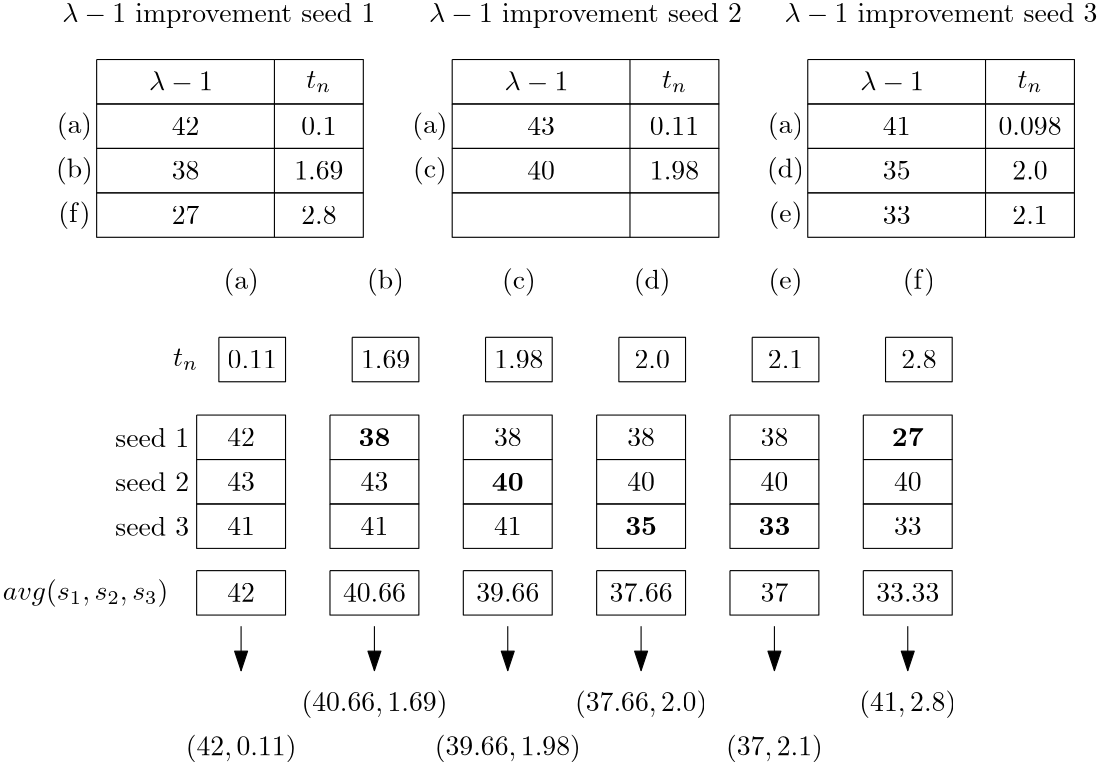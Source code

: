 <?xml version="1.0"?>
<!DOCTYPE ipe SYSTEM "ipe.dtd">
<ipe version="70206" creator="Ipe 7.2.7">
<info created="D:20171012151220" modified="D:20171012151220"/>
<ipestyle name="basic">
<symbol name="arrow/arc(spx)">
<path stroke="sym-stroke" fill="sym-stroke" pen="sym-pen">
0 0 m
-1 0.333 l
-1 -0.333 l
h
</path>
</symbol>
<symbol name="arrow/farc(spx)">
<path stroke="sym-stroke" fill="white" pen="sym-pen">
0 0 m
-1 0.333 l
-1 -0.333 l
h
</path>
</symbol>
<symbol name="arrow/ptarc(spx)">
<path stroke="sym-stroke" fill="sym-stroke" pen="sym-pen">
0 0 m
-1 0.333 l
-0.8 0 l
-1 -0.333 l
h
</path>
</symbol>
<symbol name="arrow/fptarc(spx)">
<path stroke="sym-stroke" fill="white" pen="sym-pen">
0 0 m
-1 0.333 l
-0.8 0 l
-1 -0.333 l
h
</path>
</symbol>
<symbol name="mark/circle(sx)" transformations="translations">
<path fill="sym-stroke">
0.6 0 0 0.6 0 0 e
0.4 0 0 0.4 0 0 e
</path>
</symbol>
<symbol name="mark/disk(sx)" transformations="translations">
<path fill="sym-stroke">
0.6 0 0 0.6 0 0 e
</path>
</symbol>
<symbol name="mark/fdisk(sfx)" transformations="translations">
<group>
<path fill="sym-fill">
0.5 0 0 0.5 0 0 e
</path>
<path fill="sym-stroke" fillrule="eofill">
0.6 0 0 0.6 0 0 e
0.4 0 0 0.4 0 0 e
</path>
</group>
</symbol>
<symbol name="mark/box(sx)" transformations="translations">
<path fill="sym-stroke" fillrule="eofill">
-0.6 -0.6 m
0.6 -0.6 l
0.6 0.6 l
-0.6 0.6 l
h
-0.4 -0.4 m
0.4 -0.4 l
0.4 0.4 l
-0.4 0.4 l
h
</path>
</symbol>
<symbol name="mark/square(sx)" transformations="translations">
<path fill="sym-stroke">
-0.6 -0.6 m
0.6 -0.6 l
0.6 0.6 l
-0.6 0.6 l
h
</path>
</symbol>
<symbol name="mark/fsquare(sfx)" transformations="translations">
<group>
<path fill="sym-fill">
-0.5 -0.5 m
0.5 -0.5 l
0.5 0.5 l
-0.5 0.5 l
h
</path>
<path fill="sym-stroke" fillrule="eofill">
-0.6 -0.6 m
0.6 -0.6 l
0.6 0.6 l
-0.6 0.6 l
h
-0.4 -0.4 m
0.4 -0.4 l
0.4 0.4 l
-0.4 0.4 l
h
</path>
</group>
</symbol>
<symbol name="mark/cross(sx)" transformations="translations">
<group>
<path fill="sym-stroke">
-0.43 -0.57 m
0.57 0.43 l
0.43 0.57 l
-0.57 -0.43 l
h
</path>
<path fill="sym-stroke">
-0.43 0.57 m
0.57 -0.43 l
0.43 -0.57 l
-0.57 0.43 l
h
</path>
</group>
</symbol>
<symbol name="arrow/fnormal(spx)">
<path stroke="sym-stroke" fill="white" pen="sym-pen">
0 0 m
-1 0.333 l
-1 -0.333 l
h
</path>
</symbol>
<symbol name="arrow/pointed(spx)">
<path stroke="sym-stroke" fill="sym-stroke" pen="sym-pen">
0 0 m
-1 0.333 l
-0.8 0 l
-1 -0.333 l
h
</path>
</symbol>
<symbol name="arrow/fpointed(spx)">
<path stroke="sym-stroke" fill="white" pen="sym-pen">
0 0 m
-1 0.333 l
-0.8 0 l
-1 -0.333 l
h
</path>
</symbol>
<symbol name="arrow/linear(spx)">
<path stroke="sym-stroke" pen="sym-pen">
-1 0.333 m
0 0 l
-1 -0.333 l
</path>
</symbol>
<symbol name="arrow/fdouble(spx)">
<path stroke="sym-stroke" fill="white" pen="sym-pen">
0 0 m
-1 0.333 l
-1 -0.333 l
h
-1 0 m
-2 0.333 l
-2 -0.333 l
h
</path>
</symbol>
<symbol name="arrow/double(spx)">
<path stroke="sym-stroke" fill="sym-stroke" pen="sym-pen">
0 0 m
-1 0.333 l
-1 -0.333 l
h
-1 0 m
-2 0.333 l
-2 -0.333 l
h
</path>
</symbol>
<pen name="heavier" value="0.8"/>
<pen name="fat" value="1.2"/>
<pen name="ultrafat" value="2"/>
<symbolsize name="large" value="5"/>
<symbolsize name="small" value="2"/>
<symbolsize name="tiny" value="1.1"/>
<arrowsize name="large" value="10"/>
<arrowsize name="small" value="5"/>
<arrowsize name="tiny" value="3"/>
<color name="red" value="1 0 0"/>
<color name="green" value="0 1 0"/>
<color name="blue" value="0 0 1"/>
<color name="yellow" value="1 1 0"/>
<color name="orange" value="1 0.647 0"/>
<color name="gold" value="1 0.843 0"/>
<color name="purple" value="0.627 0.125 0.941"/>
<color name="gray" value="0.745"/>
<color name="brown" value="0.647 0.165 0.165"/>
<color name="navy" value="0 0 0.502"/>
<color name="pink" value="1 0.753 0.796"/>
<color name="seagreen" value="0.18 0.545 0.341"/>
<color name="turquoise" value="0.251 0.878 0.816"/>
<color name="violet" value="0.933 0.51 0.933"/>
<color name="darkblue" value="0 0 0.545"/>
<color name="darkcyan" value="0 0.545 0.545"/>
<color name="darkgray" value="0.663"/>
<color name="darkgreen" value="0 0.392 0"/>
<color name="darkmagenta" value="0.545 0 0.545"/>
<color name="darkorange" value="1 0.549 0"/>
<color name="darkred" value="0.545 0 0"/>
<color name="lightblue" value="0.678 0.847 0.902"/>
<color name="lightcyan" value="0.878 1 1"/>
<color name="lightgray" value="0.827"/>
<color name="lightgreen" value="0.565 0.933 0.565"/>
<color name="lightyellow" value="1 1 0.878"/>
<dashstyle name="dashed" value="[4] 0"/>
<dashstyle name="dotted" value="[1 3] 0"/>
<dashstyle name="dash dotted" value="[4 2 1 2] 0"/>
<dashstyle name="dash dot dotted" value="[4 2 1 2 1 2] 0"/>
<textsize name="large" value="\large"/>
<textsize name="Large" value="\Large"/>
<textsize name="LARGE" value="\LARGE"/>
<textsize name="huge" value="\huge"/>
<textsize name="Huge" value="\Huge"/>
<textsize name="small" value="\small"/>
<textsize name="footnote" value="\footnotesize"/>
<textsize name="tiny" value="\tiny"/>
<textstyle name="center" begin="\begin{center}" end="\end{center}"/>
<textstyle name="itemize" begin="\begin{itemize}" end="\end{itemize}"/>
<textstyle name="item" begin="\begin{itemize}\item{}" end="\end{itemize}"/>
<gridsize name="4 pts" value="4"/>
<gridsize name="8 pts (~3 mm)" value="8"/>
<gridsize name="16 pts (~6 mm)" value="16"/>
<gridsize name="32 pts (~12 mm)" value="32"/>
<gridsize name="10 pts (~3.5 mm)" value="10"/>
<gridsize name="20 pts (~7 mm)" value="20"/>
<gridsize name="14 pts (~5 mm)" value="14"/>
<gridsize name="28 pts (~10 mm)" value="28"/>
<gridsize name="56 pts (~20 mm)" value="56"/>
<anglesize name="90 deg" value="90"/>
<anglesize name="60 deg" value="60"/>
<anglesize name="45 deg" value="45"/>
<anglesize name="30 deg" value="30"/>
<anglesize name="22.5 deg" value="22.5"/>
<opacity name="10%" value="0.1"/>
<opacity name="30%" value="0.3"/>
<opacity name="50%" value="0.5"/>
<opacity name="75%" value="0.75"/>
<tiling name="falling" angle="-60" step="4" width="1"/>
<tiling name="rising" angle="30" step="4" width="1"/>
</ipestyle>
<page>
<layer name="alpha"/>
<view layers="alpha" active="alpha"/>
<path layer="alpha" stroke="black">
48 752 m
112 752 l
112 736 l
48 736 l
48 752 l
</path>
<path stroke="black">
112 752 m
144 752 l
144 736 l
112 736 l
112 736 l
</path>
<path matrix="1 0 0 1 0 -16" stroke="black">
48 752 m
112 752 l
112 736 l
48 736 l
48 752 l
</path>
<path matrix="1 0 0 1 0 -16" stroke="black">
112 752 m
144 752 l
144 736 l
112 736 l
112 736 l
</path>
<text transformations="translations" pos="80 744" stroke="black" type="label" width="26.29" height="6.919" depth="0.83" halign="center" valign="center">$\lambda - 1$
</text>
<text transformations="translations" pos="128 744" stroke="black" type="label" width="9.021" height="6.132" depth="1.49" halign="center" valign="center">$t_n$</text>
<path matrix="1 0 0 1 0 -32" stroke="black">
48 752 m
112 752 l
112 736 l
48 736 l
48 752 l
</path>
<path matrix="1 0 0 1 0 -32" stroke="black">
112 752 m
144 752 l
144 736 l
112 736 l
112 736 l
</path>
<path matrix="1 0 0 1 0 -48" stroke="black">
48 752 m
112 752 l
112 736 l
48 736 l
48 752 l
</path>
<path matrix="1 0 0 1 0 -48" stroke="black">
112 752 m
144 752 l
144 736 l
112 736 l
112 736 l
</path>
<path matrix="1 0 0 1 128 0" stroke="black">
48 752 m
112 752 l
112 736 l
48 736 l
48 752 l
</path>
<path matrix="1 0 0 1 128 0" stroke="black">
112 752 m
144 752 l
144 736 l
112 736 l
112 736 l
</path>
<path matrix="1 0 0 1 128 -16" stroke="black">
48 752 m
112 752 l
112 736 l
48 736 l
48 752 l
</path>
<path matrix="1 0 0 1 128 -16" stroke="black">
112 752 m
144 752 l
144 736 l
112 736 l
112 736 l
</path>
<text matrix="1 0 0 1 128 0" transformations="translations" pos="80 744" stroke="black" type="label" width="26.29" height="6.919" depth="0.83" halign="center" valign="center">$\lambda - 1$
</text>
<text matrix="1 0 0 1 128 0" transformations="translations" pos="128 744" stroke="black" type="label" width="9.021" height="6.132" depth="1.49" halign="center" valign="center" style="math">t_n</text>
<path matrix="1 0 0 1 128 -32" stroke="black">
48 752 m
112 752 l
112 736 l
48 736 l
48 752 l
</path>
<path matrix="1 0 0 1 128 -32" stroke="black">
112 752 m
144 752 l
144 736 l
112 736 l
112 736 l
</path>
<path matrix="1 0 0 1 128 -48" stroke="black">
48 752 m
112 752 l
112 736 l
48 736 l
48 752 l
</path>
<path matrix="1 0 0 1 128 -48" stroke="black">
112 752 m
144 752 l
144 736 l
112 736 l
112 736 l
</path>
<path matrix="1 0 0 1 256 0" stroke="black">
48 752 m
112 752 l
112 736 l
48 736 l
48 752 l
</path>
<path matrix="1 0 0 1 256 0" stroke="black">
112 752 m
144 752 l
144 736 l
112 736 l
112 736 l
</path>
<path matrix="1 0 0 1 256 -16" stroke="black">
48 752 m
112 752 l
112 736 l
48 736 l
48 752 l
</path>
<path matrix="1 0 0 1 256 -16" stroke="black">
112 752 m
144 752 l
144 736 l
112 736 l
112 736 l
</path>
<text matrix="1 0 0 1 256 0" transformations="translations" pos="80 744" stroke="black" type="label" width="26.29" height="6.919" depth="0.83" halign="center" valign="center">$\lambda - 1$
</text>
<text matrix="1 0 0 1 256 0" transformations="translations" pos="128 744" stroke="black" type="label" width="9.021" height="6.132" depth="1.49" halign="center" valign="center" style="math">t_n</text>
<path matrix="1 0 0 1 256 -32" stroke="black">
48 752 m
112 752 l
112 736 l
48 736 l
48 752 l
</path>
<path matrix="1 0 0 1 256 -32" stroke="black">
112 752 m
144 752 l
144 736 l
112 736 l
112 736 l
</path>
<path matrix="1 0 0 1 256 -48" stroke="black">
48 752 m
112 752 l
112 736 l
48 736 l
48 752 l
</path>
<path matrix="1 0 0 1 256 -48" stroke="black">
112 752 m
144 752 l
144 736 l
112 736 l
112 736 l
</path>
<text transformations="translations" pos="80 728" stroke="black" type="label" width="9.963" height="6.42" depth="0" halign="center" valign="center">42</text>
<text transformations="translations" pos="80 728" stroke="black" type="label" width="0" height="0" depth="0" valign="baseline"></text>
<text transformations="translations" pos="128 728" stroke="black" type="label" width="12.73" height="6.42" depth="0" halign="center" valign="center">0.1</text>
<text matrix="1 0 0 1 0 -4" transformations="translations" pos="80 716" stroke="black" type="label" width="9.963" height="6.42" depth="0" halign="center" valign="center">38</text>
<text transformations="translations" pos="128 712" stroke="black" type="label" width="17.711" height="6.42" depth="0" halign="center" valign="center">1.69</text>
<text matrix="1 0 0 1 16 0" transformations="translations" pos="192 728" stroke="black" type="label" width="9.963" height="6.42" depth="0" halign="center" valign="center">43</text>
<text matrix="1 0 0 1 32 0" transformations="translations" pos="304 728" stroke="black" type="label" width="9.963" height="6.42" depth="0" halign="center" valign="center">41</text>
<text matrix="1 0 0 1 16 0" transformations="translations" pos="192 712" stroke="black" type="label" width="9.963" height="6.42" depth="0" halign="center" valign="center">40</text>
<text matrix="1 0 0 1 32 0" transformations="translations" pos="304 712" stroke="black" type="label" width="9.963" height="6.42" depth="0" halign="center" valign="center">35</text>
<text matrix="1 0 0 1 16 0" transformations="translations" pos="240 728" stroke="black" type="label" width="17.711" height="6.42" depth="0" halign="center" valign="center">0.11</text>
<text matrix="1 0 0 1 32 0" transformations="translations" pos="352 728" stroke="black" type="label" width="22.693" height="6.42" depth="0" halign="center" valign="center">0.098</text>
<text matrix="1 0 0 1 16 0" transformations="translations" pos="240 712" stroke="black" type="label" width="17.711" height="6.42" depth="0" halign="center" valign="center">1.98</text>
<text matrix="1 0 0 1 32 0" transformations="translations" pos="352 712" stroke="black" type="label" width="12.73" height="6.42" depth="0" halign="center" valign="center">2.0</text>
<text transformations="translations" pos="80 696" stroke="black" type="label" width="9.963" height="6.42" depth="0" halign="center" valign="center">27</text>
<text transformations="translations" pos="128 696" stroke="black" type="label" width="12.73" height="6.42" depth="0" halign="center" valign="center">2.8</text>
<text transformations="translations" pos="40 728" stroke="black" type="label" width="12.73" height="7.473" depth="2.49" halign="center" valign="center">(a)</text>
<text matrix="1 0 0 1 128 0" transformations="translations" pos="40 728" stroke="black" type="label" width="12.73" height="7.473" depth="2.49" halign="center" valign="center">(a)</text>
<text matrix="1 0 0 1 256 0" transformations="translations" pos="40 728" stroke="black" type="label" width="12.73" height="7.473" depth="2.49" halign="center" valign="center">(a)</text>
<text transformations="translations" pos="40 712" stroke="black" type="label" width="13.284" height="7.473" depth="2.49" halign="center" valign="center">(b)</text>
<text matrix="1 0 0 1 128 0" transformations="translations" pos="40 712" stroke="black" type="label" width="12.177" height="7.473" depth="2.49" halign="center" valign="center">(c)</text>
<text matrix="1 0 0 1 256 0" transformations="translations" pos="40 712" stroke="black" type="label" width="13.284" height="7.473" depth="2.49" halign="center" valign="center">(d)</text>
<text matrix="1 0 0 1 0 -16" transformations="translations" pos="40 712" stroke="black" type="label" width="11.568" height="7.473" depth="2.49" halign="center" valign="center">(f)</text>
<text matrix="1 0 0 1 256 -16" transformations="translations" pos="40 712" stroke="black" type="label" width="12.177" height="7.473" depth="2.49" halign="center" valign="center">(e)</text>
<text transformations="translations" pos="336 696" stroke="black" type="label" width="9.963" height="6.42" depth="0" halign="center" valign="center">33</text>
<text transformations="translations" pos="384 696" stroke="black" type="label" width="12.73" height="6.42" depth="0" halign="center" valign="center">2.1</text>
<text matrix="1 0 0 1 60 -56" transformations="translations" pos="40 728" stroke="black" type="label" width="12.73" height="7.473" depth="2.49" halign="center" valign="center">(a)</text>
<text matrix="1 0 0 1 32 -40" transformations="translations" pos="36 656" stroke="black" type="label" width="26.622" height="6.918" depth="0" halign="center" valign="center">seed 1</text>
<path matrix="1 0 0 1 28 -40" stroke="black">
56 664 m
88 664 l
88 648 l
56 648 l
56 664 l
56 664 l
</path>
<path matrix="1 0 0 1 28 -56" stroke="black">
56 664 m
88 664 l
88 648 l
56 648 l
56 664 l
56 664 l
</path>
<path matrix="1 0 0 1 28 -72" stroke="black">
56 664 m
88 664 l
88 648 l
56 648 l
56 664 l
56 664 l
</path>
<text matrix="1 0 0 1 32 -56" transformations="translations" pos="36 656" stroke="black" type="label" width="26.622" height="6.918" depth="0" halign="center" valign="center">seed 2</text>
<text matrix="1 0 0 1 32 -72" transformations="translations" pos="36 656" stroke="black" type="label" width="26.622" height="6.918" depth="0" halign="center" valign="center">seed 3</text>
<text matrix="1 0 0 1 24 44" transformations="translations" pos="56 600" stroke="black" type="label" width="9.021" height="6.132" depth="1.49" halign="center" valign="center">$t_n$</text>
<text matrix="1 0 0 1 24 44" transformations="translations" pos="80 600" stroke="black" type="label" width="17.711" height="6.42" depth="0" halign="center" valign="center">0.11</text>
<path matrix="1 0 0 1 24 44" stroke="black">
68 608 m
92 608 l
92 592 l
68 592 l
68 608 l
</path>
<text matrix="1 0 0 1 20 -112" transformations="translations" pos="80 728" stroke="black" type="label" width="9.963" height="6.42" depth="0" halign="center" valign="center">42</text>
<text matrix="1 0 0 1 -92 -128" transformations="translations" pos="192 728" stroke="black" type="label" width="9.963" height="6.42" depth="0" halign="center" valign="center">43</text>
<text matrix="1 0 0 1 -204 -144" transformations="translations" pos="304 728" stroke="black" type="label" width="9.963" height="6.42" depth="0" halign="center" valign="center">41</text>
<path matrix="1 0 0 1 28 0" stroke="black">
56 568 m
88 568 l
88 552 l
56 552 l
56 568 l
</path>
<text matrix="1 0 0 1 8 0" transformations="translations" pos="36 560" stroke="black" type="label" width="59.584" height="7.473" depth="2.49" halign="center" valign="center">$avg(s_1,s_2,s_3)$</text>
<text matrix="1 0 0 1 20 -168" transformations="translations" pos="80 728" stroke="black" type="label" width="9.963" height="6.42" depth="0" halign="center" valign="center">42</text>
<text matrix="1 0 0 1 72 44" transformations="translations" pos="80 600" stroke="black" type="label" width="17.711" height="6.42" depth="0" halign="center" valign="center">1.69</text>
<path matrix="1 0 0 1 72 44" stroke="black">
68 608 m
92 608 l
92 592 l
68 592 l
68 608 l
</path>
<path stroke="black" arrow="normal/normal">
100 548 m
100 532 l
</path>
<path stroke="black" cap="1">
100 532 m
100 532 l
</path>
<text matrix="1 0 0 1 112 -40" transformations="translations" pos="40 712" stroke="black" type="label" width="13.284" height="7.473" depth="2.49" halign="center" valign="center">(b)</text>
<path matrix="1 0 0 1 76 -40" stroke="black">
56 664 m
88 664 l
88 648 l
56 648 l
56 664 l
56 664 l
</path>
<path matrix="1 0 0 1 76 -56" stroke="black">
56 664 m
88 664 l
88 648 l
56 648 l
56 664 l
56 664 l
</path>
<path matrix="1 0 0 1 76 -72" stroke="black">
56 664 m
88 664 l
88 648 l
56 648 l
56 664 l
56 664 l
</path>
<text matrix="1 0 0 1 68 -112" transformations="translations" pos="80 728" stroke="black" type="label" width="11.457" height="6.42" depth="0" halign="center" valign="center">\textbf{38}</text>
<text matrix="1 0 0 1 -44 -128" transformations="translations" pos="192 728" stroke="black" type="label" width="9.963" height="6.42" depth="0" halign="center" valign="center">43</text>
<text matrix="1 0 0 1 -156 -144" transformations="translations" pos="304 728" stroke="black" type="label" width="9.963" height="6.42" depth="0" halign="center" valign="center">41</text>
<path matrix="1 0 0 1 76 0" stroke="black">
56 568 m
88 568 l
88 552 l
56 552 l
56 568 l
</path>
<text matrix="1 0 0 1 68 -168" transformations="translations" pos="80 728" stroke="black" type="label" width="22.693" height="6.42" depth="0" halign="center" valign="center">40.66</text>
<text matrix="1 0 0 1 16 -16" transformations="translations" pos="84 520" stroke="black" type="label" width="39.851" height="7.473" depth="2.49" halign="center" valign="center">$(42,0.11)$</text>
<path matrix="1 0 0 1 48 0" stroke="black" arrow="normal/normal">
100 548 m
100 532 l
</path>
<text matrix="1 0 0 1 64 0" transformations="translations" pos="84 520" stroke="black" type="label" width="52.581" height="7.473" depth="2.49" halign="center" valign="center" style="math">(40.66,1.69)</text>
<text matrix="1 0 0 1 120 44" transformations="translations" pos="80 600" stroke="black" type="label" width="17.711" height="6.42" depth="0" halign="center" valign="center">1.98</text>
<path matrix="1 0 0 1 120 44" stroke="black">
68 608 m
92 608 l
92 592 l
68 592 l
68 608 l
</path>
<text matrix="1 0 0 1 160 -40" transformations="translations" pos="40 712" stroke="black" type="label" width="12.177" height="7.473" depth="2.49" halign="center" valign="center">(c)</text>
<path matrix="1 0 0 1 124 -40" stroke="black">
56 664 m
88 664 l
88 648 l
56 648 l
56 664 l
56 664 l
</path>
<path matrix="1 0 0 1 124 -56" stroke="black">
56 664 m
88 664 l
88 648 l
56 648 l
56 664 l
56 664 l
</path>
<path matrix="1 0 0 1 124 -72" stroke="black">
56 664 m
88 664 l
88 648 l
56 648 l
56 664 l
56 664 l
</path>
<text matrix="1 0 0 1 116 -112" transformations="translations" pos="80 728" stroke="black" type="label" width="9.963" height="6.42" depth="0" halign="center" valign="center">38</text>
<text matrix="1 0 0 1 4 -128" transformations="translations" pos="192 728" stroke="black" type="label" width="11.457" height="6.42" depth="0" halign="center" valign="center">\textbf{40}</text>
<text matrix="1 0 0 1 -108 -144" transformations="translations" pos="304 728" stroke="black" type="label" width="9.963" height="6.42" depth="0" halign="center" valign="center">41</text>
<path matrix="1 0 0 1 124 0" stroke="black">
56 568 m
88 568 l
88 552 l
56 552 l
56 568 l
</path>
<text matrix="1 0 0 1 116 -168" transformations="translations" pos="80 728" stroke="black" type="label" width="22.693" height="6.42" depth="0" halign="center" valign="center">39.66</text>
<path matrix="1 0 0 1 96 0" stroke="black" arrow="normal/normal">
100 548 m
100 532 l
</path>
<text matrix="1 0 0 1 112 -16" transformations="translations" pos="84 520" stroke="black" type="label" width="52.581" height="7.473" depth="2.49" halign="center" valign="center" style="math">(39.66,1.98)</text>
<text matrix="1 0 0 1 168 44" transformations="translations" pos="80 600" stroke="black" type="label" width="12.73" height="6.42" depth="0" halign="center" valign="center">2.0</text>
<path matrix="1 0 0 1 168 44" stroke="black">
68 608 m
92 608 l
92 592 l
68 592 l
68 608 l
</path>
<text matrix="1 0 0 1 208 -40" transformations="translations" pos="40 712" stroke="black" type="label" width="13.284" height="7.473" depth="2.49" halign="center" valign="center">(d)</text>
<path matrix="1 0 0 1 172 -40" stroke="black">
56 664 m
88 664 l
88 648 l
56 648 l
56 664 l
56 664 l
</path>
<path matrix="1 0 0 1 172 -56" stroke="black">
56 664 m
88 664 l
88 648 l
56 648 l
56 664 l
56 664 l
</path>
<path matrix="1 0 0 1 172 -72" stroke="black">
56 664 m
88 664 l
88 648 l
56 648 l
56 664 l
56 664 l
</path>
<text matrix="1 0 0 1 164 -112" transformations="translations" pos="80 728" stroke="black" type="label" width="9.963" height="6.42" depth="0" halign="center" valign="center">38</text>
<text matrix="1 0 0 1 52 -128" transformations="translations" pos="192 728" stroke="black" type="label" width="9.963" height="6.42" depth="0" halign="center" valign="center">40</text>
<text matrix="1 0 0 1 -60 -144" transformations="translations" pos="304 728" stroke="black" type="label" width="11.457" height="6.42" depth="0" halign="center" valign="center">\textbf{35}</text>
<path matrix="1 0 0 1 172 0" stroke="black">
56 568 m
88 568 l
88 552 l
56 552 l
56 568 l
</path>
<text matrix="1 0 0 1 164 -168" transformations="translations" pos="80 728" stroke="black" type="label" width="22.693" height="6.42" depth="0" halign="center" valign="center">37.66</text>
<path matrix="1 0 0 1 144 0" stroke="black" arrow="normal/normal">
100 548 m
100 532 l
</path>
<text matrix="1 0 0 1 160 0" transformations="translations" pos="84 520" stroke="black" type="label" width="47.599" height="7.473" depth="2.49" halign="center" valign="center" style="math">(37.66,2.0)</text>
<text matrix="1 0 0 1 216 44" transformations="translations" pos="80 600" stroke="black" type="label" width="12.73" height="6.42" depth="0" halign="center" valign="center">2.1</text>
<path matrix="1 0 0 1 216 44" stroke="black">
68 608 m
92 608 l
92 592 l
68 592 l
68 608 l
</path>
<text matrix="1 0 0 1 256 -40" transformations="translations" pos="40 712" stroke="black" type="label" width="12.177" height="7.473" depth="2.49" halign="center" valign="center">(e)</text>
<path matrix="1 0 0 1 220 -40" stroke="black">
56 664 m
88 664 l
88 648 l
56 648 l
56 664 l
56 664 l
</path>
<path matrix="1 0 0 1 220 -56" stroke="black">
56 664 m
88 664 l
88 648 l
56 648 l
56 664 l
56 664 l
</path>
<path matrix="1 0 0 1 220 -72" stroke="black">
56 664 m
88 664 l
88 648 l
56 648 l
56 664 l
56 664 l
</path>
<text matrix="1 0 0 1 212 -112" transformations="translations" pos="80 728" stroke="black" type="label" width="9.963" height="6.42" depth="0" halign="center" valign="center">38</text>
<text matrix="1 0 0 1 100 -128" transformations="translations" pos="192 728" stroke="black" type="label" width="9.963" height="6.42" depth="0" halign="center" valign="center">40</text>
<text matrix="1 0 0 1 -12 -144" transformations="translations" pos="304 728" stroke="black" type="label" width="11.457" height="6.42" depth="0" halign="center" valign="center">\textbf{33}</text>
<path matrix="1 0 0 1 220 0" stroke="black">
56 568 m
88 568 l
88 552 l
56 552 l
56 568 l
</path>
<text matrix="1 0 0 1 212 -168" transformations="translations" pos="80 728" stroke="black" type="label" width="9.963" height="6.42" depth="0" halign="center" valign="center">37</text>
<path matrix="1 0 0 1 192 0" stroke="black" arrow="normal/normal">
100 548 m
100 532 l
</path>
<text matrix="1 0 0 1 208 -16" transformations="translations" pos="84 520" stroke="black" type="label" width="34.869" height="7.473" depth="2.49" halign="center" valign="center" style="math">(37,2.1)</text>
<text matrix="1 0 0 1 264 44" transformations="translations" pos="80 600" stroke="black" type="label" width="12.73" height="6.42" depth="0" halign="center" valign="center">2.8</text>
<path matrix="1 0 0 1 264 44" stroke="black">
68 608 m
92 608 l
92 592 l
68 592 l
68 608 l
</path>
<text matrix="1 0 0 1 304 -40" transformations="translations" pos="40 712" stroke="black" type="label" width="11.568" height="7.473" depth="2.49" halign="center" valign="center">(f)</text>
<path matrix="1 0 0 1 268 -40" stroke="black">
56 664 m
88 664 l
88 648 l
56 648 l
56 664 l
56 664 l
</path>
<path matrix="1 0 0 1 268 -56" stroke="black">
56 664 m
88 664 l
88 648 l
56 648 l
56 664 l
56 664 l
</path>
<path matrix="1 0 0 1 268 -72" stroke="black">
56 664 m
88 664 l
88 648 l
56 648 l
56 664 l
56 664 l
</path>
<text matrix="1 0 0 1 260 -112" transformations="translations" pos="80 728" stroke="black" type="label" width="11.457" height="6.42" depth="0" halign="center" valign="center">\textbf{27}</text>
<text matrix="1 0 0 1 148 -128" transformations="translations" pos="192 728" stroke="black" type="label" width="9.963" height="6.42" depth="0" halign="center" valign="center">40</text>
<text matrix="1 0 0 1 36 -144" transformations="translations" pos="304 728" stroke="black" type="label" width="9.963" height="6.42" depth="0" halign="center" valign="center">33</text>
<path matrix="1 0 0 1 268 0" stroke="black">
56 568 m
88 568 l
88 552 l
56 552 l
56 568 l
</path>
<text matrix="1 0 0 1 260 -168" transformations="translations" pos="80 728" stroke="black" type="label" width="22.693" height="6.42" depth="0" halign="center" valign="center">33.33</text>
<path matrix="1 0 0 1 240 0" stroke="black" arrow="normal/normal">
100 548 m
100 532 l
</path>
<text matrix="1 0 0 1 256 0" transformations="translations" pos="84 520" stroke="black" type="label" width="34.869" height="7.473" depth="2.49" halign="center" valign="center" style="math">(41,2.8)</text>
<text matrix="1 0 0 1 28 0" transformations="translations" pos="64 768" stroke="black" type="label" width="112.716" height="6.926" depth="1.93" halign="center" valign="center">$\lambda-1$ improvement seed 1</text>
<text matrix="1 0 0 1 160 0" transformations="translations" pos="64 768" stroke="black" type="label" width="112.716" height="6.926" depth="1.93" halign="center" valign="center">$\lambda-1$ improvement seed 2</text>
<text matrix="1 0 0 1 288 0" transformations="translations" pos="64 768" stroke="black" type="label" width="112.716" height="6.926" depth="1.93" halign="center" valign="center">$\lambda-1$ improvement seed 3</text>
</page>
</ipe>
